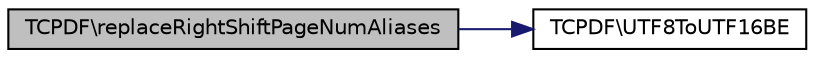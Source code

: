 digraph G
{
  edge [fontname="Helvetica",fontsize="10",labelfontname="Helvetica",labelfontsize="10"];
  node [fontname="Helvetica",fontsize="10",shape=record];
  rankdir="LR";
  Node1 [label="TCPDF\\replaceRightShiftPageNumAliases",height=0.2,width=0.4,color="black", fillcolor="grey75", style="filled" fontcolor="black"];
  Node1 -> Node2 [color="midnightblue",fontsize="10",style="solid",fontname="Helvetica"];
  Node2 [label="TCPDF\\UTF8ToUTF16BE",height=0.2,width=0.4,color="black", fillcolor="white", style="filled",URL="$classTCPDF.html#a1b521359e6e473dc61ad966a90a7839e",tooltip="Converts UTF-8 strings to UTF16-BE."];
}
